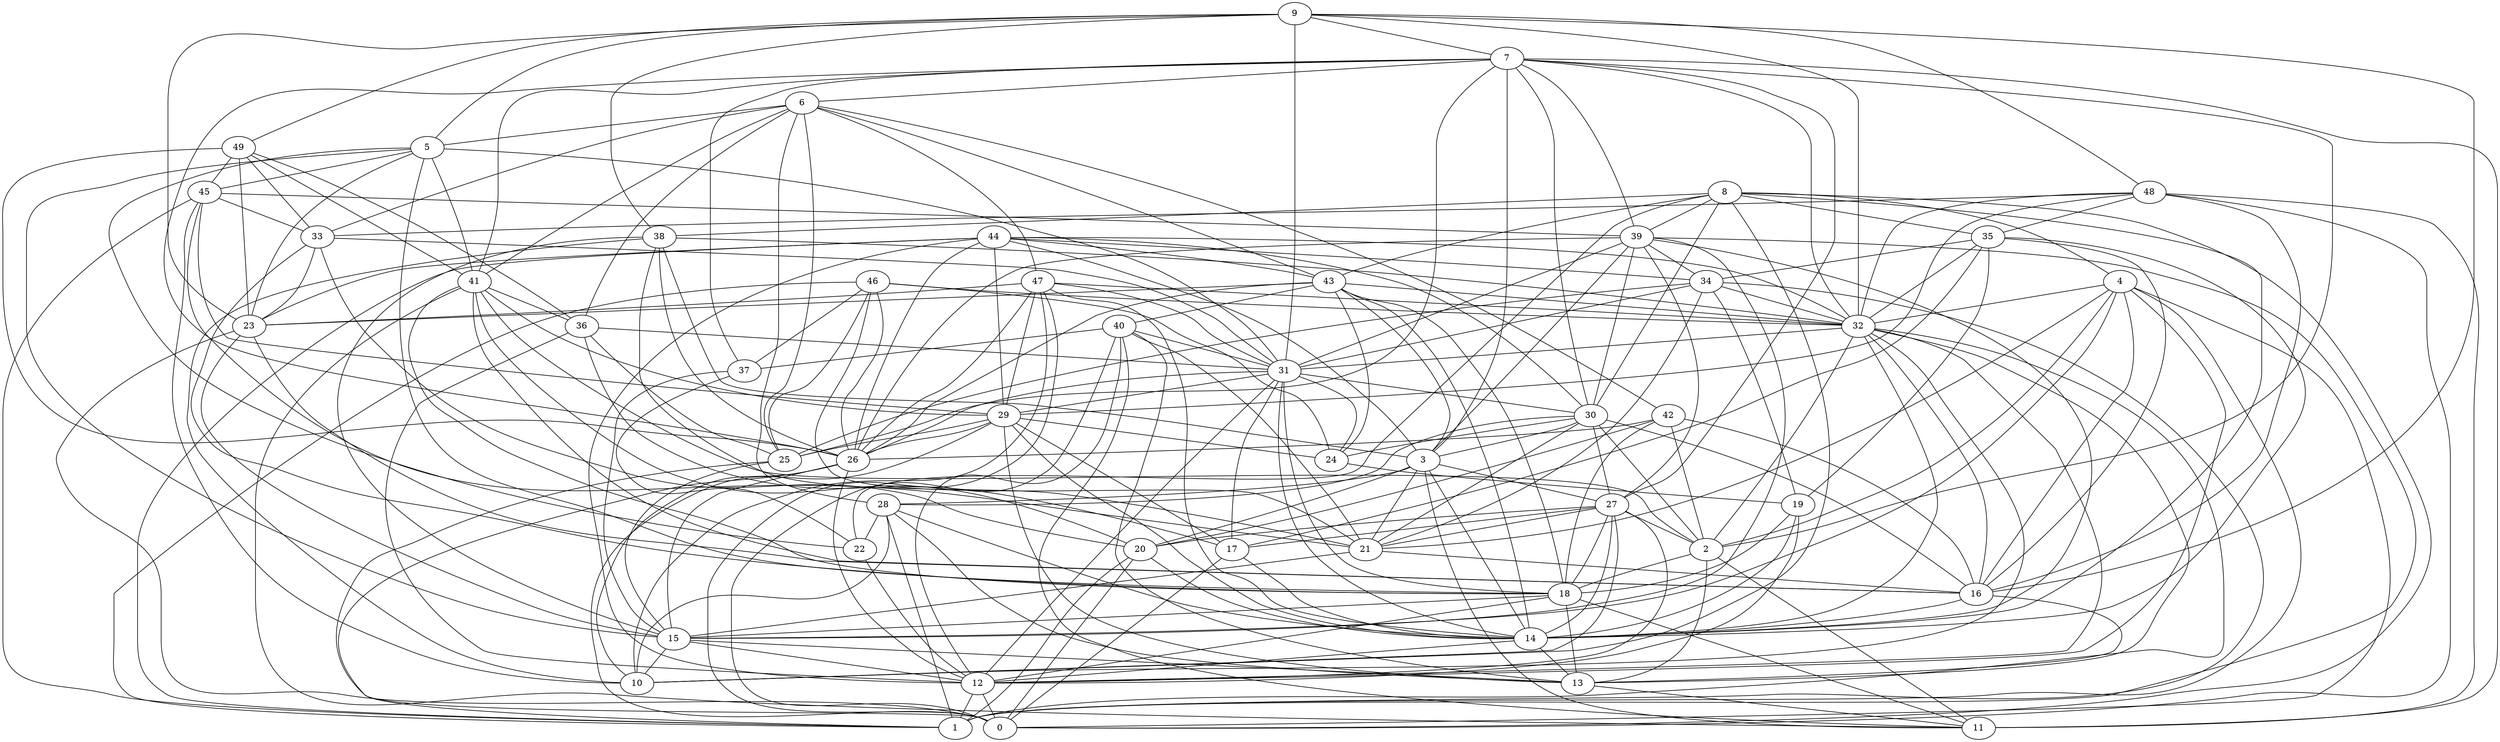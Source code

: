 digraph GG_graph {

subgraph G_graph {
edge [color = black]
"38" -> "21" [dir = none]
"38" -> "15" [dir = none]
"8" -> "10" [dir = none]
"8" -> "43" [dir = none]
"8" -> "38" [dir = none]
"8" -> "22" [dir = none]
"46" -> "1" [dir = none]
"46" -> "26" [dir = none]
"46" -> "32" [dir = none]
"19" -> "12" [dir = none]
"19" -> "14" [dir = none]
"43" -> "14" [dir = none]
"43" -> "32" [dir = none]
"43" -> "23" [dir = none]
"43" -> "3" [dir = none]
"26" -> "15" [dir = none]
"32" -> "31" [dir = none]
"32" -> "16" [dir = none]
"32" -> "10" [dir = none]
"29" -> "26" [dir = none]
"34" -> "21" [dir = none]
"14" -> "13" [dir = none]
"35" -> "14" [dir = none]
"35" -> "32" [dir = none]
"27" -> "12" [dir = none]
"27" -> "17" [dir = none]
"28" -> "1" [dir = none]
"28" -> "13" [dir = none]
"41" -> "36" [dir = none]
"41" -> "16" [dir = none]
"41" -> "11" [dir = none]
"41" -> "2" [dir = none]
"49" -> "23" [dir = none]
"49" -> "45" [dir = none]
"49" -> "26" [dir = none]
"49" -> "41" [dir = none]
"42" -> "2" [dir = none]
"42" -> "20" [dir = none]
"7" -> "6" [dir = none]
"7" -> "32" [dir = none]
"7" -> "3" [dir = none]
"7" -> "2" [dir = none]
"7" -> "26" [dir = none]
"7" -> "27" [dir = none]
"7" -> "25" [dir = none]
"15" -> "10" [dir = none]
"15" -> "12" [dir = none]
"23" -> "16" [dir = none]
"23" -> "0" [dir = none]
"20" -> "0" [dir = none]
"20" -> "1" [dir = none]
"37" -> "22" [dir = none]
"37" -> "15" [dir = none]
"44" -> "1" [dir = none]
"44" -> "29" [dir = none]
"44" -> "12" [dir = none]
"47" -> "14" [dir = none]
"47" -> "10" [dir = none]
"47" -> "0" [dir = none]
"4" -> "2" [dir = none]
"4" -> "12" [dir = none]
"40" -> "13" [dir = none]
"40" -> "12" [dir = none]
"40" -> "37" [dir = none]
"40" -> "21" [dir = none]
"22" -> "12" [dir = none]
"9" -> "7" [dir = none]
"9" -> "48" [dir = none]
"5" -> "15" [dir = none]
"33" -> "18" [dir = none]
"25" -> "0" [dir = none]
"31" -> "26" [dir = none]
"31" -> "14" [dir = none]
"31" -> "29" [dir = none]
"31" -> "30" [dir = none]
"31" -> "18" [dir = none]
"31" -> "24" [dir = none]
"36" -> "17" [dir = none]
"36" -> "12" [dir = none]
"30" -> "27" [dir = none]
"30" -> "24" [dir = none]
"30" -> "21" [dir = none]
"3" -> "11" [dir = none]
"45" -> "29" [dir = none]
"45" -> "33" [dir = none]
"6" -> "33" [dir = none]
"6" -> "5" [dir = none]
"6" -> "47" [dir = none]
"6" -> "43" [dir = none]
"6" -> "42" [dir = none]
"6" -> "36" [dir = none]
"48" -> "29" [dir = none]
"48" -> "11" [dir = none]
"39" -> "1" [dir = none]
"39" -> "14" [dir = none]
"39" -> "34" [dir = none]
"39" -> "27" [dir = none]
"39" -> "26" [dir = none]
"7" -> "30" [dir = none]
"33" -> "31" [dir = none]
"12" -> "0" [dir = none]
"43" -> "40" [dir = none]
"46" -> "37" [dir = none]
"38" -> "32" [dir = none]
"47" -> "32" [dir = none]
"29" -> "17" [dir = none]
"18" -> "15" [dir = none]
"27" -> "14" [dir = none]
"7" -> "41" [dir = none]
"26" -> "1" [dir = none]
"42" -> "26" [dir = none]
"6" -> "41" [dir = none]
"8" -> "14" [dir = none]
"32" -> "13" [dir = none]
"16" -> "13" [dir = none]
"5" -> "31" [dir = none]
"21" -> "15" [dir = none]
"47" -> "31" [dir = none]
"8" -> "0" [dir = none]
"29" -> "24" [dir = none]
"3" -> "21" [dir = none]
"3" -> "28" [dir = none]
"19" -> "18" [dir = none]
"9" -> "23" [dir = none]
"17" -> "0" [dir = none]
"49" -> "36" [dir = none]
"43" -> "24" [dir = none]
"29" -> "13" [dir = none]
"13" -> "11" [dir = none]
"4" -> "32" [dir = none]
"32" -> "14" [dir = none]
"27" -> "18" [dir = none]
"39" -> "3" [dir = none]
"46" -> "25" [dir = none]
"2" -> "11" [dir = none]
"4" -> "16" [dir = none]
"47" -> "23" [dir = none]
"9" -> "5" [dir = none]
"34" -> "32" [dir = none]
"20" -> "14" [dir = none]
"34" -> "25" [dir = none]
"41" -> "29" [dir = none]
"29" -> "0" [dir = none]
"12" -> "1" [dir = none]
"49" -> "33" [dir = none]
"18" -> "12" [dir = none]
"5" -> "18" [dir = none]
"44" -> "23" [dir = none]
"28" -> "22" [dir = none]
"17" -> "14" [dir = none]
"44" -> "43" [dir = none]
"48" -> "35" [dir = none]
"47" -> "26" [dir = none]
"5" -> "45" [dir = none]
"33" -> "23" [dir = none]
"38" -> "3" [dir = none]
"5" -> "22" [dir = none]
"4" -> "15" [dir = none]
"44" -> "30" [dir = none]
"21" -> "16" [dir = none]
"15" -> "13" [dir = none]
"8" -> "39" [dir = none]
"31" -> "17" [dir = none]
"32" -> "1" [dir = none]
"45" -> "1" [dir = none]
"3" -> "20" [dir = none]
"34" -> "19" [dir = none]
"4" -> "21" [dir = none]
"28" -> "14" [dir = none]
"9" -> "49" [dir = none]
"30" -> "28" [dir = none]
"3" -> "27" [dir = none]
"28" -> "10" [dir = none]
"25" -> "15" [dir = none]
"14" -> "12" [dir = none]
"44" -> "26" [dir = none]
"33" -> "20" [dir = none]
"27" -> "20" [dir = none]
"7" -> "39" [dir = none]
"26" -> "12" [dir = none]
"39" -> "31" [dir = none]
"46" -> "21" [dir = none]
"18" -> "11" [dir = none]
"31" -> "12" [dir = none]
"30" -> "16" [dir = none]
"16" -> "14" [dir = none]
"32" -> "2" [dir = none]
"40" -> "0" [dir = none]
"30" -> "3" [dir = none]
"3" -> "14" [dir = none]
"39" -> "30" [dir = none]
"45" -> "10" [dir = none]
"6" -> "25" [dir = none]
"41" -> "20" [dir = none]
"7" -> "11" [dir = none]
"9" -> "38" [dir = none]
"2" -> "13" [dir = none]
"8" -> "30" [dir = none]
"9" -> "16" [dir = none]
"44" -> "32" [dir = none]
"23" -> "15" [dir = none]
"4" -> "0" [dir = none]
"4" -> "1" [dir = none]
"35" -> "17" [dir = none]
"30" -> "2" [dir = none]
"24" -> "19" [dir = none]
"44" -> "3" [dir = none]
"43" -> "18" [dir = none]
"46" -> "24" [dir = none]
"18" -> "13" [dir = none]
"27" -> "21" [dir = none]
"29" -> "25" [dir = none]
"48" -> "0" [dir = none]
"27" -> "10" [dir = none]
"36" -> "31" [dir = none]
"48" -> "16" [dir = none]
"40" -> "31" [dir = none]
"48" -> "32" [dir = none]
"9" -> "31" [dir = none]
"41" -> "18" [dir = none]
"34" -> "1" [dir = none]
"38" -> "26" [dir = none]
"8" -> "35" [dir = none]
"5" -> "23" [dir = none]
"48" -> "33" [dir = none]
"40" -> "11" [dir = none]
"8" -> "4" [dir = none]
"36" -> "25" [dir = none]
"45" -> "21" [dir = none]
"45" -> "39" [dir = none]
"5" -> "41" [dir = none]
"42" -> "16" [dir = none]
"2" -> "18" [dir = none]
"43" -> "26" [dir = none]
"29" -> "14" [dir = none]
"35" -> "34" [dir = none]
"42" -> "18" [dir = none]
"35" -> "19" [dir = none]
"35" -> "16" [dir = none]
"47" -> "29" [dir = none]
"34" -> "31" [dir = none]
"26" -> "10" [dir = none]
"38" -> "10" [dir = none]
"7" -> "37" [dir = none]
"44" -> "34" [dir = none]
"39" -> "15" [dir = none]
"27" -> "2" [dir = none]
"32" -> "12" [dir = none]
"9" -> "32" [dir = none]
"6" -> "28" [dir = none]
}

}

